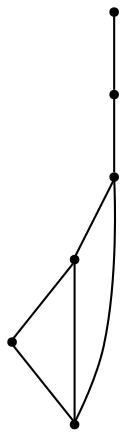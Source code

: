 graph {
  node [shape=point,comment="{\"directed\":false,\"doi\":\"10.1007/978-3-030-04414-5_6\",\"figure\":\"1 (2)\"}"]

  v0 [pos="1246.4380985333614,1745.01923923102"]
  v1 [pos="1182.7551248583413,1872.388076761947"]
  v2 [pos="1182.7551248583413,1957.3004655488626"]
  v3 [pos="1140.2972337440779,1829.9317551932122"]
  v4 [pos="1076.6111124423815,1999.7566599423203"]
  v5 [pos="1055.3847740103752,1745.0192392310198"]

  v4 -- v3 [id="-7",pos="1076.6111124423815,1999.7566599423203 1119.0699255887016,2042.2087847269217 1119.0699255887016,2042.2087847269217 1119.0699255887016,2042.2087847269217 1262.3636269805481,2042.2087847269217 1262.3636269805481,2042.2087847269217 1262.3636269805481,2042.2087847269217 1257.658592778245,2025.956420233416 1257.658592778245,2025.956420233416 1257.658592778245,2025.956420233416 1251.4117938004383,2032.2073394367087 1251.4117938004383,2032.2073394367087 1251.4117938004383,2032.2073394367087 1263.9179822627557,2038.4624554241345 1263.9179822627557,2038.4624554241345 1263.9179822627557,2038.4624554241345 1267.6685543154135,1851.1597252146646 1267.6685543154135,1851.1597252146646 1267.6685543154135,1851.1597252146646 1161.5224434816696,1851.1597252146646 1161.5224434816696,1851.1597252146646 1161.5224434816696,1851.1597252146646 1140.2972337440779,1829.9317551932122 1140.2972337440779,1829.9317551932122 1140.2972337440779,1829.9317551932122"]
  v0 -- v3 [id="-4",pos="1246.4380985333614,1745.01923923102 1246.4360001155774,1829.9317551932124 1246.4360001155774,1829.9317551932124 1246.4360001155774,1829.9317551932124 1140.2972337440779,1829.9317551932122 1140.2972337440779,1829.9317551932122 1140.2972337440779,1829.9317551932122"]
  v5 -- v0 [id="-5",pos="1055.3847740103752,1745.0192392310198 1246.4380985333614,1745.01923923102 1246.4380985333614,1745.01923923102 1246.4380985333614,1745.01923923102"]
  v1 -- v2 [id="-6",pos="1182.7551248583413,1872.388076761947 1182.7551248583413,1957.3004655488626 1182.7551248583413,1957.3004655488626 1182.7551248583413,1957.3004655488626"]
  v2 -- v4 [id="-8",pos="1182.7551248583413,1957.3004655488626 1140.298410129805,1999.7566599423203 1140.298410129805,1999.7566599423203 1140.298410129805,1999.7566599423203 1076.6111124423815,1999.7566599423203 1076.6111124423815,1999.7566599423203 1076.6111124423815,1999.7566599423203"]
  v3 -- v1 [id="-10",pos="1140.2972337440779,1829.9317551932122 1140.2982829529697,1872.3879495866702 1140.2982829529697,1872.3879495866702 1140.2982829529697,1872.3879495866702 1182.7551248583413,1872.388076761947 1182.7551248583413,1872.388076761947 1182.7551248583413,1872.388076761947"]
  v1 -- v4 [id="-12",pos="1182.7551248583413,1872.388076761947 1140.2982829529697,1914.844143980128 1140.2982829529697,1914.844143980128 1140.2982829529697,1914.844143980128 1076.608886847762,1914.844143980128 1076.608886847762,1914.844143980128 1076.608886847762,1914.844143980128 1076.6111124423815,1999.7566599423203 1076.6111124423815,1999.7566599423203 1076.6111124423815,1999.7566599423203"]
}